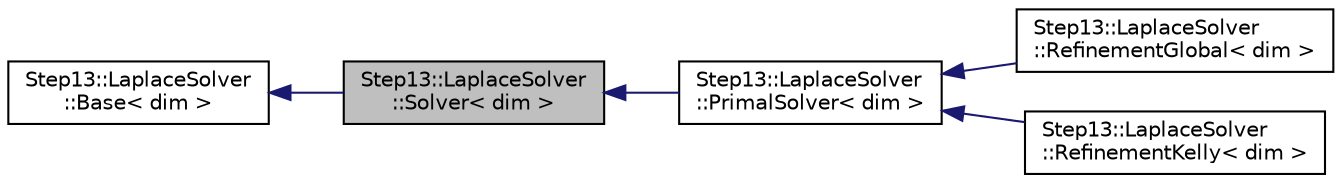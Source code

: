 digraph "Step13::LaplaceSolver::Solver&lt; dim &gt;"
{
 // LATEX_PDF_SIZE
  edge [fontname="Helvetica",fontsize="10",labelfontname="Helvetica",labelfontsize="10"];
  node [fontname="Helvetica",fontsize="10",shape=record];
  rankdir="LR";
  Node1 [label="Step13::LaplaceSolver\l::Solver\< dim \>",height=0.2,width=0.4,color="black", fillcolor="grey75", style="filled", fontcolor="black",tooltip=" "];
  Node2 -> Node1 [dir="back",color="midnightblue",fontsize="10",style="solid",fontname="Helvetica"];
  Node2 [label="Step13::LaplaceSolver\l::Base\< dim \>",height=0.2,width=0.4,color="black", fillcolor="white", style="filled",URL="$classStep13_1_1LaplaceSolver_1_1Base.html",tooltip=" "];
  Node1 -> Node3 [dir="back",color="midnightblue",fontsize="10",style="solid",fontname="Helvetica"];
  Node3 [label="Step13::LaplaceSolver\l::PrimalSolver\< dim \>",height=0.2,width=0.4,color="black", fillcolor="white", style="filled",URL="$classStep13_1_1LaplaceSolver_1_1PrimalSolver.html",tooltip=" "];
  Node3 -> Node4 [dir="back",color="midnightblue",fontsize="10",style="solid",fontname="Helvetica"];
  Node4 [label="Step13::LaplaceSolver\l::RefinementGlobal\< dim \>",height=0.2,width=0.4,color="black", fillcolor="white", style="filled",URL="$classStep13_1_1LaplaceSolver_1_1RefinementGlobal.html",tooltip=" "];
  Node3 -> Node5 [dir="back",color="midnightblue",fontsize="10",style="solid",fontname="Helvetica"];
  Node5 [label="Step13::LaplaceSolver\l::RefinementKelly\< dim \>",height=0.2,width=0.4,color="black", fillcolor="white", style="filled",URL="$classStep13_1_1LaplaceSolver_1_1RefinementKelly.html",tooltip=" "];
}
